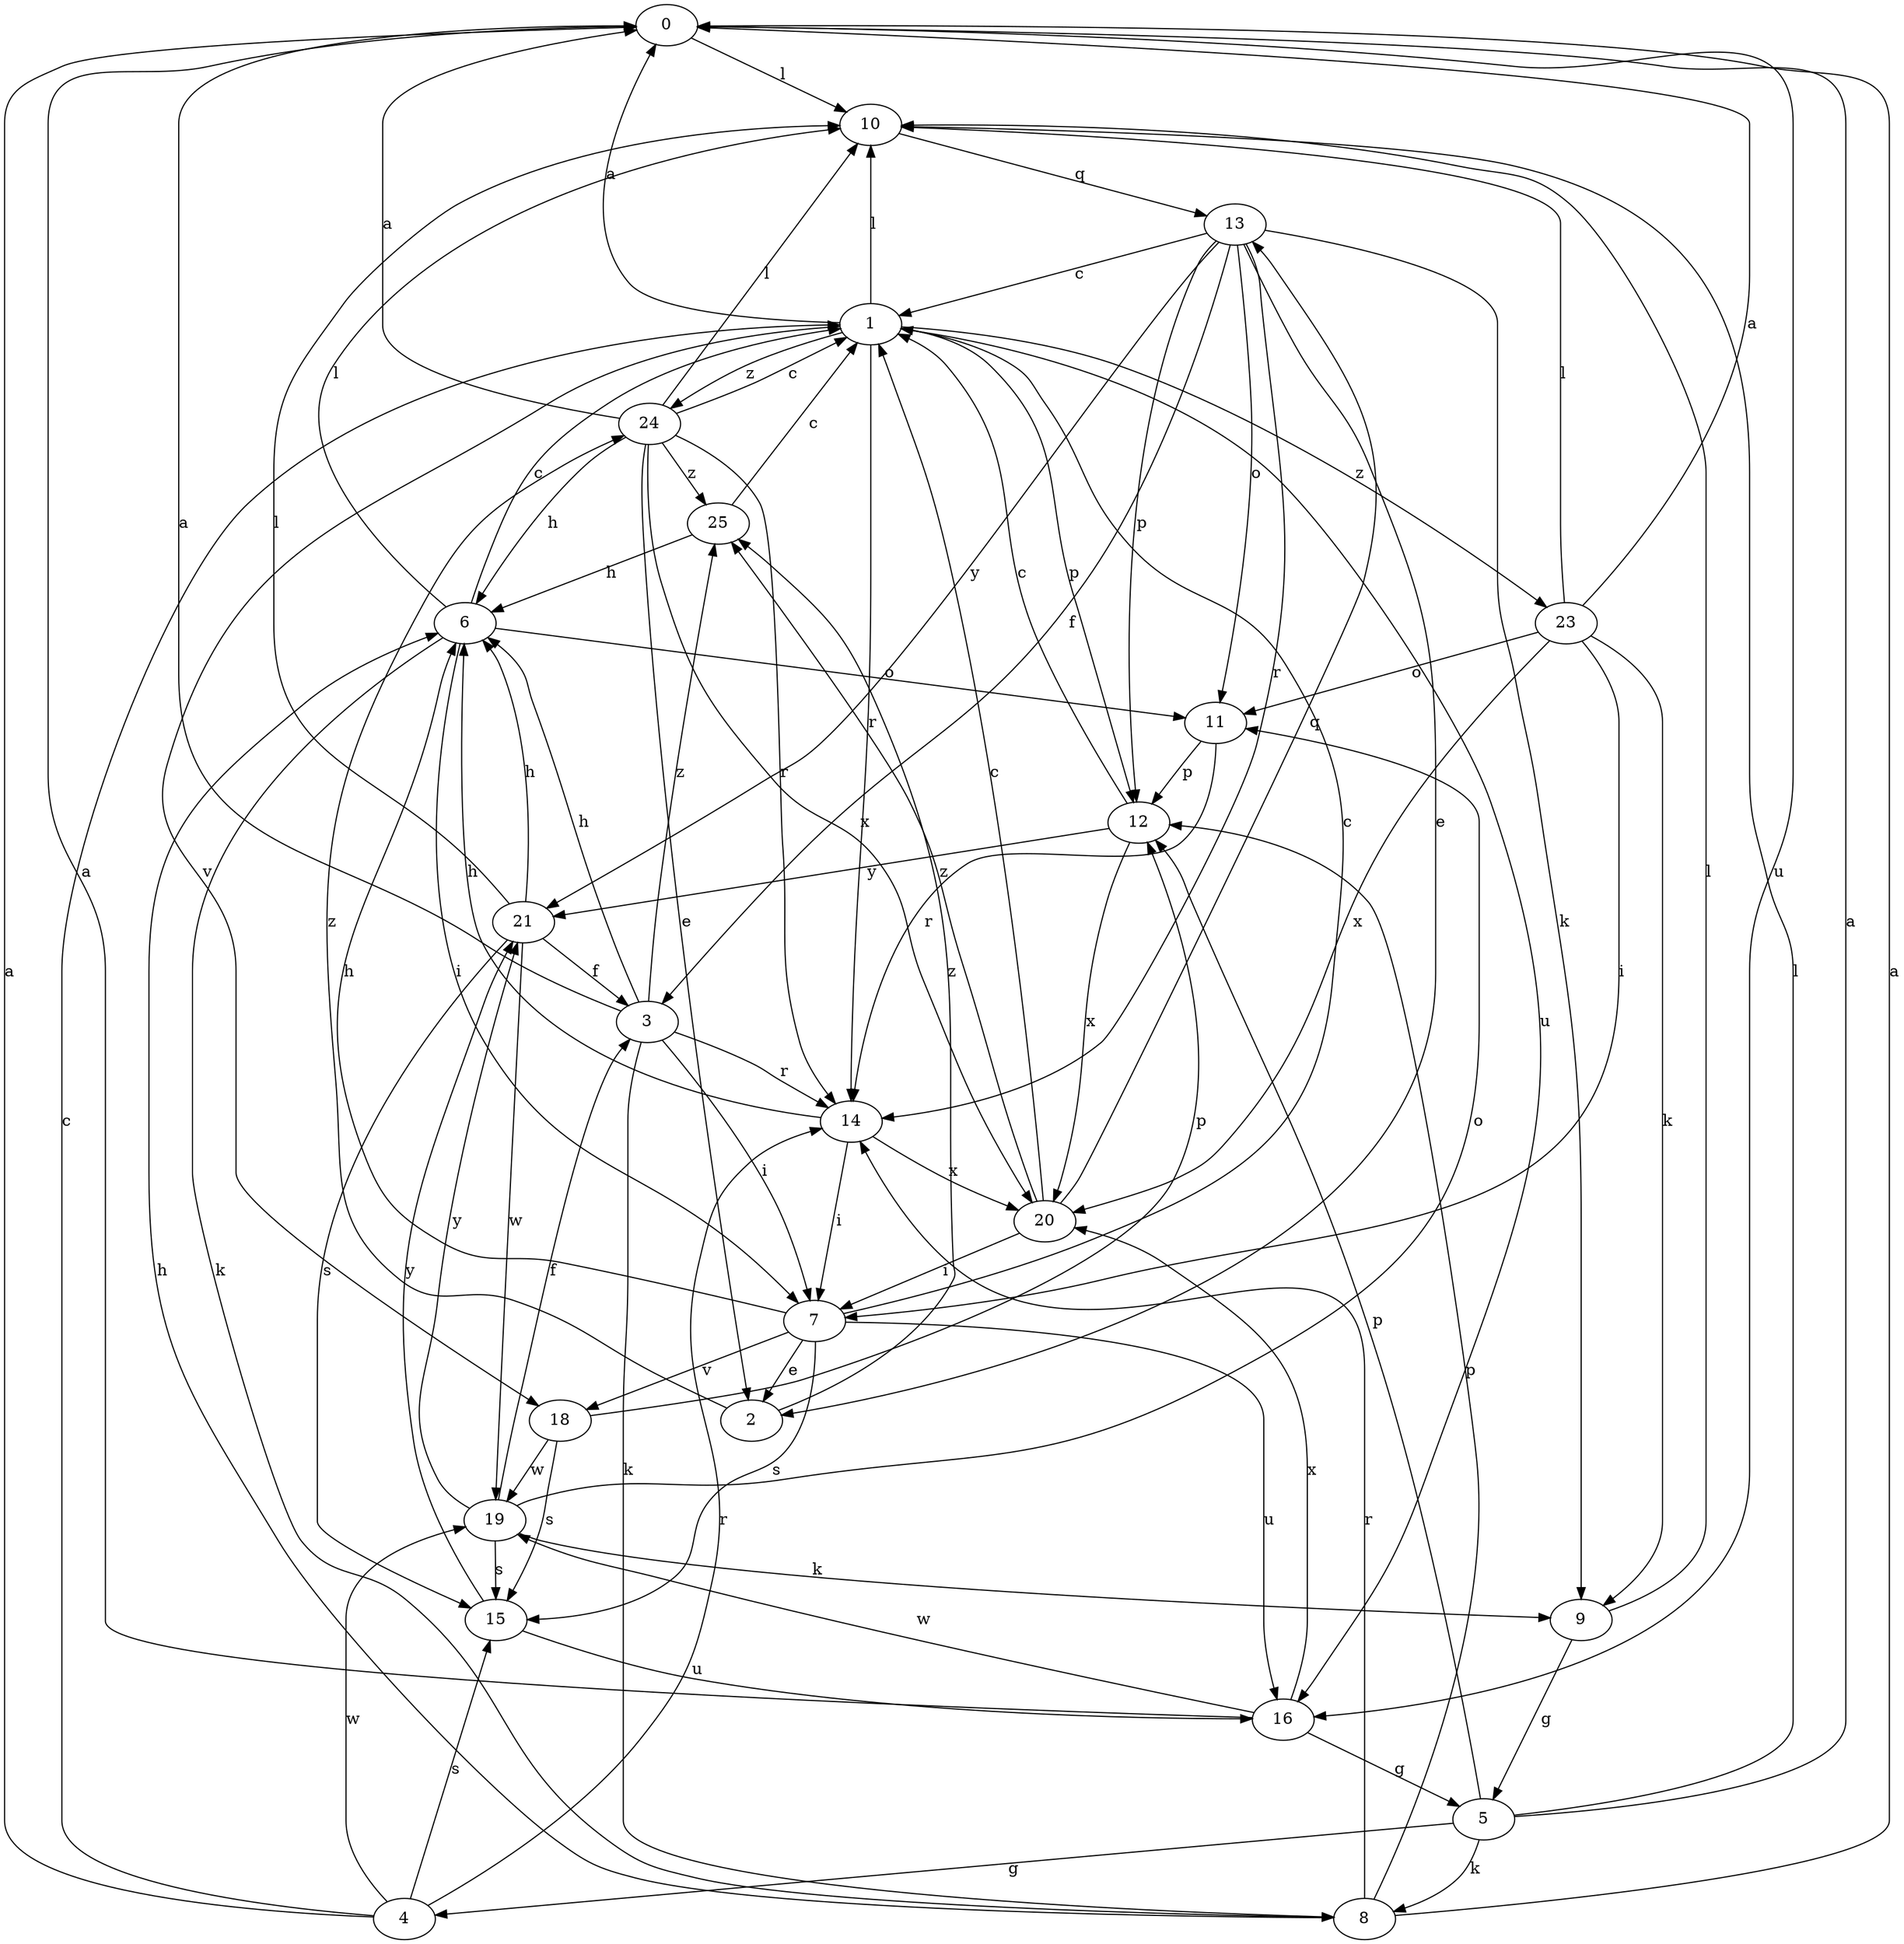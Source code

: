 strict digraph  {
0;
1;
2;
3;
4;
5;
6;
7;
8;
9;
10;
11;
12;
13;
14;
15;
16;
18;
19;
20;
21;
23;
24;
25;
0 -> 10  [label=l];
0 -> 16  [label=u];
1 -> 0  [label=a];
1 -> 10  [label=l];
1 -> 12  [label=p];
1 -> 14  [label=r];
1 -> 16  [label=u];
1 -> 18  [label=v];
1 -> 23  [label=z];
1 -> 24  [label=z];
2 -> 24  [label=z];
2 -> 25  [label=z];
3 -> 0  [label=a];
3 -> 6  [label=h];
3 -> 7  [label=i];
3 -> 8  [label=k];
3 -> 14  [label=r];
3 -> 25  [label=z];
4 -> 0  [label=a];
4 -> 1  [label=c];
4 -> 14  [label=r];
4 -> 15  [label=s];
4 -> 19  [label=w];
5 -> 0  [label=a];
5 -> 4  [label=g];
5 -> 8  [label=k];
5 -> 10  [label=l];
5 -> 12  [label=p];
6 -> 1  [label=c];
6 -> 7  [label=i];
6 -> 8  [label=k];
6 -> 10  [label=l];
6 -> 11  [label=o];
7 -> 1  [label=c];
7 -> 2  [label=e];
7 -> 6  [label=h];
7 -> 15  [label=s];
7 -> 16  [label=u];
7 -> 18  [label=v];
8 -> 0  [label=a];
8 -> 6  [label=h];
8 -> 12  [label=p];
8 -> 14  [label=r];
9 -> 5  [label=g];
9 -> 10  [label=l];
10 -> 13  [label=q];
11 -> 12  [label=p];
11 -> 14  [label=r];
12 -> 1  [label=c];
12 -> 20  [label=x];
12 -> 21  [label=y];
13 -> 1  [label=c];
13 -> 2  [label=e];
13 -> 3  [label=f];
13 -> 9  [label=k];
13 -> 11  [label=o];
13 -> 12  [label=p];
13 -> 14  [label=r];
13 -> 21  [label=y];
14 -> 6  [label=h];
14 -> 7  [label=i];
14 -> 20  [label=x];
15 -> 16  [label=u];
15 -> 21  [label=y];
16 -> 0  [label=a];
16 -> 5  [label=g];
16 -> 19  [label=w];
16 -> 20  [label=x];
18 -> 12  [label=p];
18 -> 15  [label=s];
18 -> 19  [label=w];
19 -> 3  [label=f];
19 -> 9  [label=k];
19 -> 11  [label=o];
19 -> 15  [label=s];
19 -> 21  [label=y];
20 -> 1  [label=c];
20 -> 7  [label=i];
20 -> 13  [label=q];
20 -> 25  [label=z];
21 -> 3  [label=f];
21 -> 6  [label=h];
21 -> 10  [label=l];
21 -> 15  [label=s];
21 -> 19  [label=w];
23 -> 0  [label=a];
23 -> 7  [label=i];
23 -> 9  [label=k];
23 -> 10  [label=l];
23 -> 11  [label=o];
23 -> 20  [label=x];
24 -> 0  [label=a];
24 -> 1  [label=c];
24 -> 2  [label=e];
24 -> 6  [label=h];
24 -> 10  [label=l];
24 -> 14  [label=r];
24 -> 20  [label=x];
24 -> 25  [label=z];
25 -> 1  [label=c];
25 -> 6  [label=h];
}

